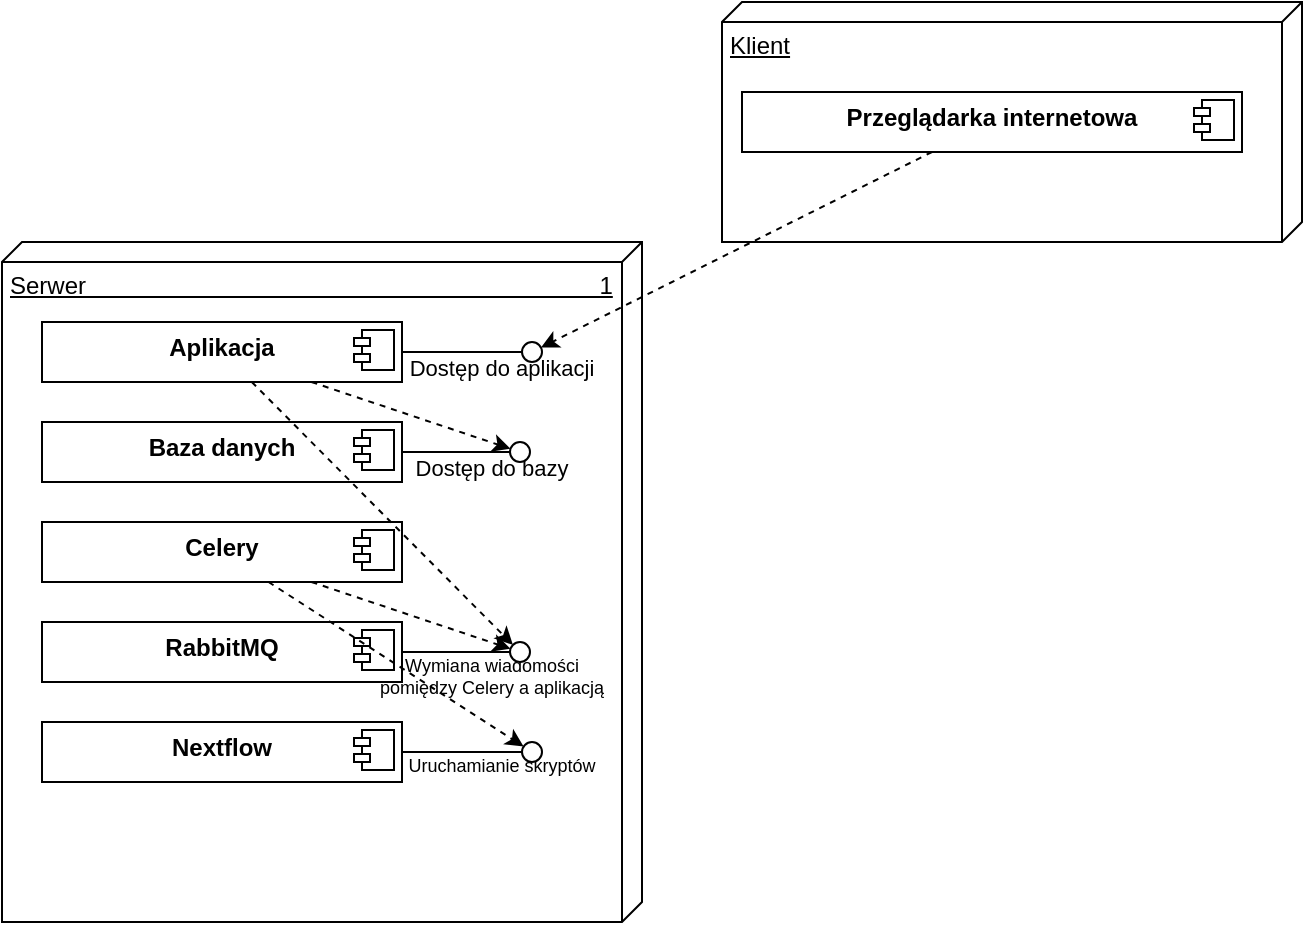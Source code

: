 <mxfile version="13.7.9" type="device"><diagram id="QJxhrJJdrtVQzjMn5KQW" name="Page-1"><mxGraphModel dx="1181" dy="664" grid="1" gridSize="10" guides="1" tooltips="1" connect="1" arrows="1" fold="1" page="1" pageScale="1" pageWidth="827" pageHeight="1169" math="0" shadow="0"><root><mxCell id="0"/><mxCell id="1" parent="0"/><mxCell id="07Ac0fQHsMTOSJ53y_fX-1" value="Serwer&amp;nbsp; &amp;nbsp; &amp;nbsp; &amp;nbsp; &amp;nbsp; &amp;nbsp; &amp;nbsp; &amp;nbsp; &amp;nbsp; &amp;nbsp; &amp;nbsp; &amp;nbsp; &amp;nbsp; &amp;nbsp; &amp;nbsp; &amp;nbsp; &amp;nbsp; &amp;nbsp; &amp;nbsp; &amp;nbsp; &amp;nbsp; &amp;nbsp; &amp;nbsp; &amp;nbsp; &amp;nbsp; &amp;nbsp; &amp;nbsp; &amp;nbsp; &amp;nbsp; &amp;nbsp; &amp;nbsp; &amp;nbsp; &amp;nbsp; &amp;nbsp; &amp;nbsp; &amp;nbsp; &amp;nbsp; &amp;nbsp; &amp;nbsp;1" style="verticalAlign=top;align=left;spacingTop=8;spacingLeft=2;spacingRight=12;shape=cube;size=10;direction=south;fontStyle=4;html=1;" vertex="1" parent="1"><mxGeometry x="70" y="160" width="320" height="340" as="geometry"/></mxCell><mxCell id="07Ac0fQHsMTOSJ53y_fX-2" value="Klient" style="verticalAlign=top;align=left;spacingTop=8;spacingLeft=2;spacingRight=12;shape=cube;size=10;direction=south;fontStyle=4;html=1;" vertex="1" parent="1"><mxGeometry x="430" y="40" width="290" height="120" as="geometry"/></mxCell><mxCell id="07Ac0fQHsMTOSJ53y_fX-3" value="&lt;p style=&quot;margin: 0px ; margin-top: 6px ; text-align: center&quot;&gt;&lt;b&gt;Baza danych&lt;/b&gt;&lt;/p&gt;" style="align=left;overflow=fill;html=1;dropTarget=0;" vertex="1" parent="1"><mxGeometry x="90" y="250" width="180" height="30" as="geometry"/></mxCell><mxCell id="07Ac0fQHsMTOSJ53y_fX-4" value="" style="shape=component;jettyWidth=8;jettyHeight=4;" vertex="1" parent="07Ac0fQHsMTOSJ53y_fX-3"><mxGeometry x="1" width="20" height="20" relative="1" as="geometry"><mxPoint x="-24" y="4" as="offset"/></mxGeometry></mxCell><mxCell id="07Ac0fQHsMTOSJ53y_fX-5" value="&lt;p style=&quot;margin: 0px ; margin-top: 6px ; text-align: center&quot;&gt;&lt;b&gt;Celery&lt;/b&gt;&lt;/p&gt;" style="align=left;overflow=fill;html=1;dropTarget=0;" vertex="1" parent="1"><mxGeometry x="90" y="300" width="180" height="30" as="geometry"/></mxCell><mxCell id="07Ac0fQHsMTOSJ53y_fX-6" value="" style="shape=component;jettyWidth=8;jettyHeight=4;" vertex="1" parent="07Ac0fQHsMTOSJ53y_fX-5"><mxGeometry x="1" width="20" height="20" relative="1" as="geometry"><mxPoint x="-24" y="4" as="offset"/></mxGeometry></mxCell><mxCell id="07Ac0fQHsMTOSJ53y_fX-7" value="&lt;p style=&quot;margin: 0px ; margin-top: 6px ; text-align: center&quot;&gt;&lt;b&gt;RabbitMQ&lt;/b&gt;&lt;/p&gt;" style="align=left;overflow=fill;html=1;dropTarget=0;" vertex="1" parent="1"><mxGeometry x="90" y="350" width="180" height="30" as="geometry"/></mxCell><mxCell id="07Ac0fQHsMTOSJ53y_fX-8" value="" style="shape=component;jettyWidth=8;jettyHeight=4;" vertex="1" parent="07Ac0fQHsMTOSJ53y_fX-7"><mxGeometry x="1" width="20" height="20" relative="1" as="geometry"><mxPoint x="-24" y="4" as="offset"/></mxGeometry></mxCell><mxCell id="07Ac0fQHsMTOSJ53y_fX-9" value="&lt;p style=&quot;margin: 0px ; margin-top: 6px ; text-align: center&quot;&gt;&lt;b&gt;Aplikacja&lt;/b&gt;&lt;/p&gt;" style="align=left;overflow=fill;html=1;dropTarget=0;" vertex="1" parent="1"><mxGeometry x="90" y="200" width="180" height="30" as="geometry"/></mxCell><mxCell id="07Ac0fQHsMTOSJ53y_fX-10" value="" style="shape=component;jettyWidth=8;jettyHeight=4;" vertex="1" parent="07Ac0fQHsMTOSJ53y_fX-9"><mxGeometry x="1" width="20" height="20" relative="1" as="geometry"><mxPoint x="-24" y="4" as="offset"/></mxGeometry></mxCell><mxCell id="07Ac0fQHsMTOSJ53y_fX-11" value="&lt;p style=&quot;margin: 0px ; margin-top: 6px ; text-align: center&quot;&gt;&lt;b&gt;Nextflow&lt;/b&gt;&lt;/p&gt;" style="align=left;overflow=fill;html=1;dropTarget=0;" vertex="1" parent="1"><mxGeometry x="90" y="400" width="180" height="30" as="geometry"/></mxCell><mxCell id="07Ac0fQHsMTOSJ53y_fX-12" value="" style="shape=component;jettyWidth=8;jettyHeight=4;" vertex="1" parent="07Ac0fQHsMTOSJ53y_fX-11"><mxGeometry x="1" width="20" height="20" relative="1" as="geometry"><mxPoint x="-24" y="4" as="offset"/></mxGeometry></mxCell><mxCell id="07Ac0fQHsMTOSJ53y_fX-26" value="&lt;p style=&quot;margin: 0px ; margin-top: 6px ; text-align: center&quot;&gt;&lt;b&gt;Przeglądarka internetowa&lt;/b&gt;&lt;/p&gt;&lt;p style=&quot;margin: 0px ; margin-top: 6px ; text-align: center&quot;&gt;&lt;b&gt;&lt;br&gt;&lt;/b&gt;&lt;/p&gt;" style="align=left;overflow=fill;html=1;dropTarget=0;" vertex="1" parent="1"><mxGeometry x="440" y="85" width="250" height="30" as="geometry"/></mxCell><mxCell id="07Ac0fQHsMTOSJ53y_fX-27" value="" style="shape=component;jettyWidth=8;jettyHeight=4;" vertex="1" parent="07Ac0fQHsMTOSJ53y_fX-26"><mxGeometry x="1" width="20" height="20" relative="1" as="geometry"><mxPoint x="-24" y="4" as="offset"/></mxGeometry></mxCell><mxCell id="07Ac0fQHsMTOSJ53y_fX-28" value="Dostęp do bazy" style="group;fontSize=11;" vertex="1" connectable="0" parent="1"><mxGeometry x="270" y="260" width="90" height="10" as="geometry"/></mxCell><mxCell id="07Ac0fQHsMTOSJ53y_fX-13" value="" style="rounded=0;orthogonalLoop=1;jettySize=auto;html=1;endArrow=none;endFill=0;" edge="1" target="07Ac0fQHsMTOSJ53y_fX-15" parent="07Ac0fQHsMTOSJ53y_fX-28"><mxGeometry relative="1" as="geometry"><mxPoint y="5" as="sourcePoint"/></mxGeometry></mxCell><mxCell id="07Ac0fQHsMTOSJ53y_fX-15" value="" style="ellipse;whiteSpace=wrap;html=1;fontFamily=Helvetica;fontSize=12;fontColor=#000000;align=center;strokeColor=#000000;fillColor=#ffffff;points=[];aspect=fixed;resizable=0;" vertex="1" parent="07Ac0fQHsMTOSJ53y_fX-28"><mxGeometry x="54" width="10" height="10" as="geometry"/></mxCell><mxCell id="07Ac0fQHsMTOSJ53y_fX-59" value="Dostęp do aplikacji" style="group;fontSize=11;" vertex="1" connectable="0" parent="1"><mxGeometry x="270" y="210" width="100" height="10" as="geometry"/></mxCell><mxCell id="07Ac0fQHsMTOSJ53y_fX-60" value="" style="rounded=0;orthogonalLoop=1;jettySize=auto;html=1;endArrow=none;endFill=0;" edge="1" parent="07Ac0fQHsMTOSJ53y_fX-59" target="07Ac0fQHsMTOSJ53y_fX-61"><mxGeometry relative="1" as="geometry"><mxPoint y="5" as="sourcePoint"/></mxGeometry></mxCell><mxCell id="07Ac0fQHsMTOSJ53y_fX-61" value="" style="ellipse;whiteSpace=wrap;html=1;fontFamily=Helvetica;fontSize=12;fontColor=#000000;align=center;strokeColor=#000000;fillColor=#ffffff;points=[];aspect=fixed;resizable=0;" vertex="1" parent="07Ac0fQHsMTOSJ53y_fX-59"><mxGeometry x="60" width="10" height="10" as="geometry"/></mxCell><mxCell id="07Ac0fQHsMTOSJ53y_fX-63" value="" style="endArrow=classic;html=1;fontSize=11;dashed=1;" edge="1" parent="1" source="07Ac0fQHsMTOSJ53y_fX-9" target="07Ac0fQHsMTOSJ53y_fX-15"><mxGeometry width="50" height="50" relative="1" as="geometry"><mxPoint x="260" y="300" as="sourcePoint"/><mxPoint x="310" y="250" as="targetPoint"/></mxGeometry></mxCell><mxCell id="07Ac0fQHsMTOSJ53y_fX-64" value="" style="endArrow=classic;html=1;fontSize=11;dashed=1;" edge="1" parent="1" source="07Ac0fQHsMTOSJ53y_fX-26" target="07Ac0fQHsMTOSJ53y_fX-61"><mxGeometry width="50" height="50" relative="1" as="geometry"><mxPoint x="234.7" y="240" as="sourcePoint"/><mxPoint x="334.26" y="273.409" as="targetPoint"/></mxGeometry></mxCell><mxCell id="07Ac0fQHsMTOSJ53y_fX-65" value="Wymiana wiadomości&#10;pomiędzy Celery a aplikacją" style="group;fontSize=9;" vertex="1" connectable="0" parent="1"><mxGeometry x="270" y="360" width="90" height="10" as="geometry"/></mxCell><mxCell id="07Ac0fQHsMTOSJ53y_fX-66" value="" style="rounded=0;orthogonalLoop=1;jettySize=auto;html=1;endArrow=none;endFill=0;" edge="1" parent="07Ac0fQHsMTOSJ53y_fX-65" target="07Ac0fQHsMTOSJ53y_fX-67"><mxGeometry relative="1" as="geometry"><mxPoint y="5" as="sourcePoint"/></mxGeometry></mxCell><mxCell id="07Ac0fQHsMTOSJ53y_fX-67" value="" style="ellipse;whiteSpace=wrap;html=1;fontFamily=Helvetica;fontSize=12;fontColor=#000000;align=center;strokeColor=#000000;fillColor=#ffffff;points=[];aspect=fixed;resizable=0;" vertex="1" parent="07Ac0fQHsMTOSJ53y_fX-65"><mxGeometry x="54" width="10" height="10" as="geometry"/></mxCell><mxCell id="07Ac0fQHsMTOSJ53y_fX-68" value="" style="endArrow=classic;html=1;fontSize=11;dashed=1;" edge="1" parent="1" source="07Ac0fQHsMTOSJ53y_fX-9" target="07Ac0fQHsMTOSJ53y_fX-67"><mxGeometry width="50" height="50" relative="1" as="geometry"><mxPoint x="234.7" y="240" as="sourcePoint"/><mxPoint x="334.26" y="273.409" as="targetPoint"/></mxGeometry></mxCell><mxCell id="07Ac0fQHsMTOSJ53y_fX-69" value="" style="endArrow=classic;html=1;fontSize=11;dashed=1;" edge="1" parent="1" source="07Ac0fQHsMTOSJ53y_fX-5" target="07Ac0fQHsMTOSJ53y_fX-67"><mxGeometry width="50" height="50" relative="1" as="geometry"><mxPoint x="204.9" y="240" as="sourcePoint"/><mxPoint x="335.476" y="371.453" as="targetPoint"/></mxGeometry></mxCell><mxCell id="07Ac0fQHsMTOSJ53y_fX-70" value="Uruchamianie skryptów" style="group;fontSize=9;" vertex="1" connectable="0" parent="1"><mxGeometry x="270" y="410" width="100" height="10" as="geometry"/></mxCell><mxCell id="07Ac0fQHsMTOSJ53y_fX-71" value="" style="rounded=0;orthogonalLoop=1;jettySize=auto;html=1;endArrow=none;endFill=0;" edge="1" parent="07Ac0fQHsMTOSJ53y_fX-70" target="07Ac0fQHsMTOSJ53y_fX-72"><mxGeometry relative="1" as="geometry"><mxPoint y="5" as="sourcePoint"/></mxGeometry></mxCell><mxCell id="07Ac0fQHsMTOSJ53y_fX-72" value="" style="ellipse;whiteSpace=wrap;html=1;fontFamily=Helvetica;fontSize=12;fontColor=#000000;align=center;strokeColor=#000000;fillColor=#ffffff;points=[];aspect=fixed;resizable=0;" vertex="1" parent="07Ac0fQHsMTOSJ53y_fX-70"><mxGeometry x="60" width="10" height="10" as="geometry"/></mxCell><mxCell id="07Ac0fQHsMTOSJ53y_fX-73" value="" style="endArrow=classic;html=1;fontSize=11;dashed=1;" edge="1" parent="1" source="07Ac0fQHsMTOSJ53y_fX-5" target="07Ac0fQHsMTOSJ53y_fX-72"><mxGeometry width="50" height="50" relative="1" as="geometry"><mxPoint x="234.7" y="340" as="sourcePoint"/><mxPoint x="334.26" y="373.409" as="targetPoint"/></mxGeometry></mxCell></root></mxGraphModel></diagram></mxfile>
